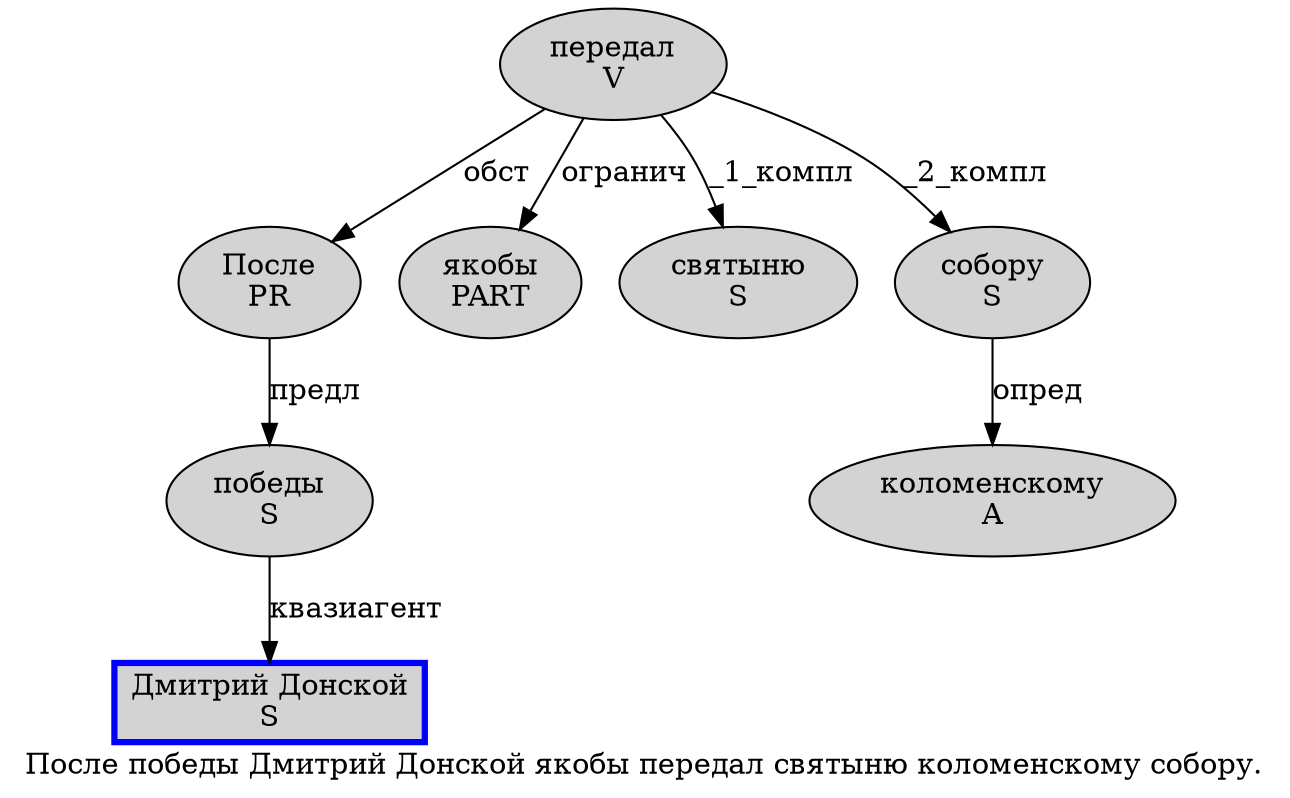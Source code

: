 digraph SENTENCE_941 {
	graph [label="После победы Дмитрий Донской якобы передал святыню коломенскому собору."]
	node [style=filled]
		0 [label="После
PR" color="" fillcolor=lightgray penwidth=1 shape=ellipse]
		1 [label="победы
S" color="" fillcolor=lightgray penwidth=1 shape=ellipse]
		2 [label="Дмитрий Донской
S" color=blue fillcolor=lightgray penwidth=3 shape=box]
		3 [label="якобы
PART" color="" fillcolor=lightgray penwidth=1 shape=ellipse]
		4 [label="передал
V" color="" fillcolor=lightgray penwidth=1 shape=ellipse]
		5 [label="святыню
S" color="" fillcolor=lightgray penwidth=1 shape=ellipse]
		6 [label="коломенскому
A" color="" fillcolor=lightgray penwidth=1 shape=ellipse]
		7 [label="собору
S" color="" fillcolor=lightgray penwidth=1 shape=ellipse]
			4 -> 0 [label="обст"]
			4 -> 3 [label="огранич"]
			4 -> 5 [label="_1_компл"]
			4 -> 7 [label="_2_компл"]
			1 -> 2 [label="квазиагент"]
			0 -> 1 [label="предл"]
			7 -> 6 [label="опред"]
}
